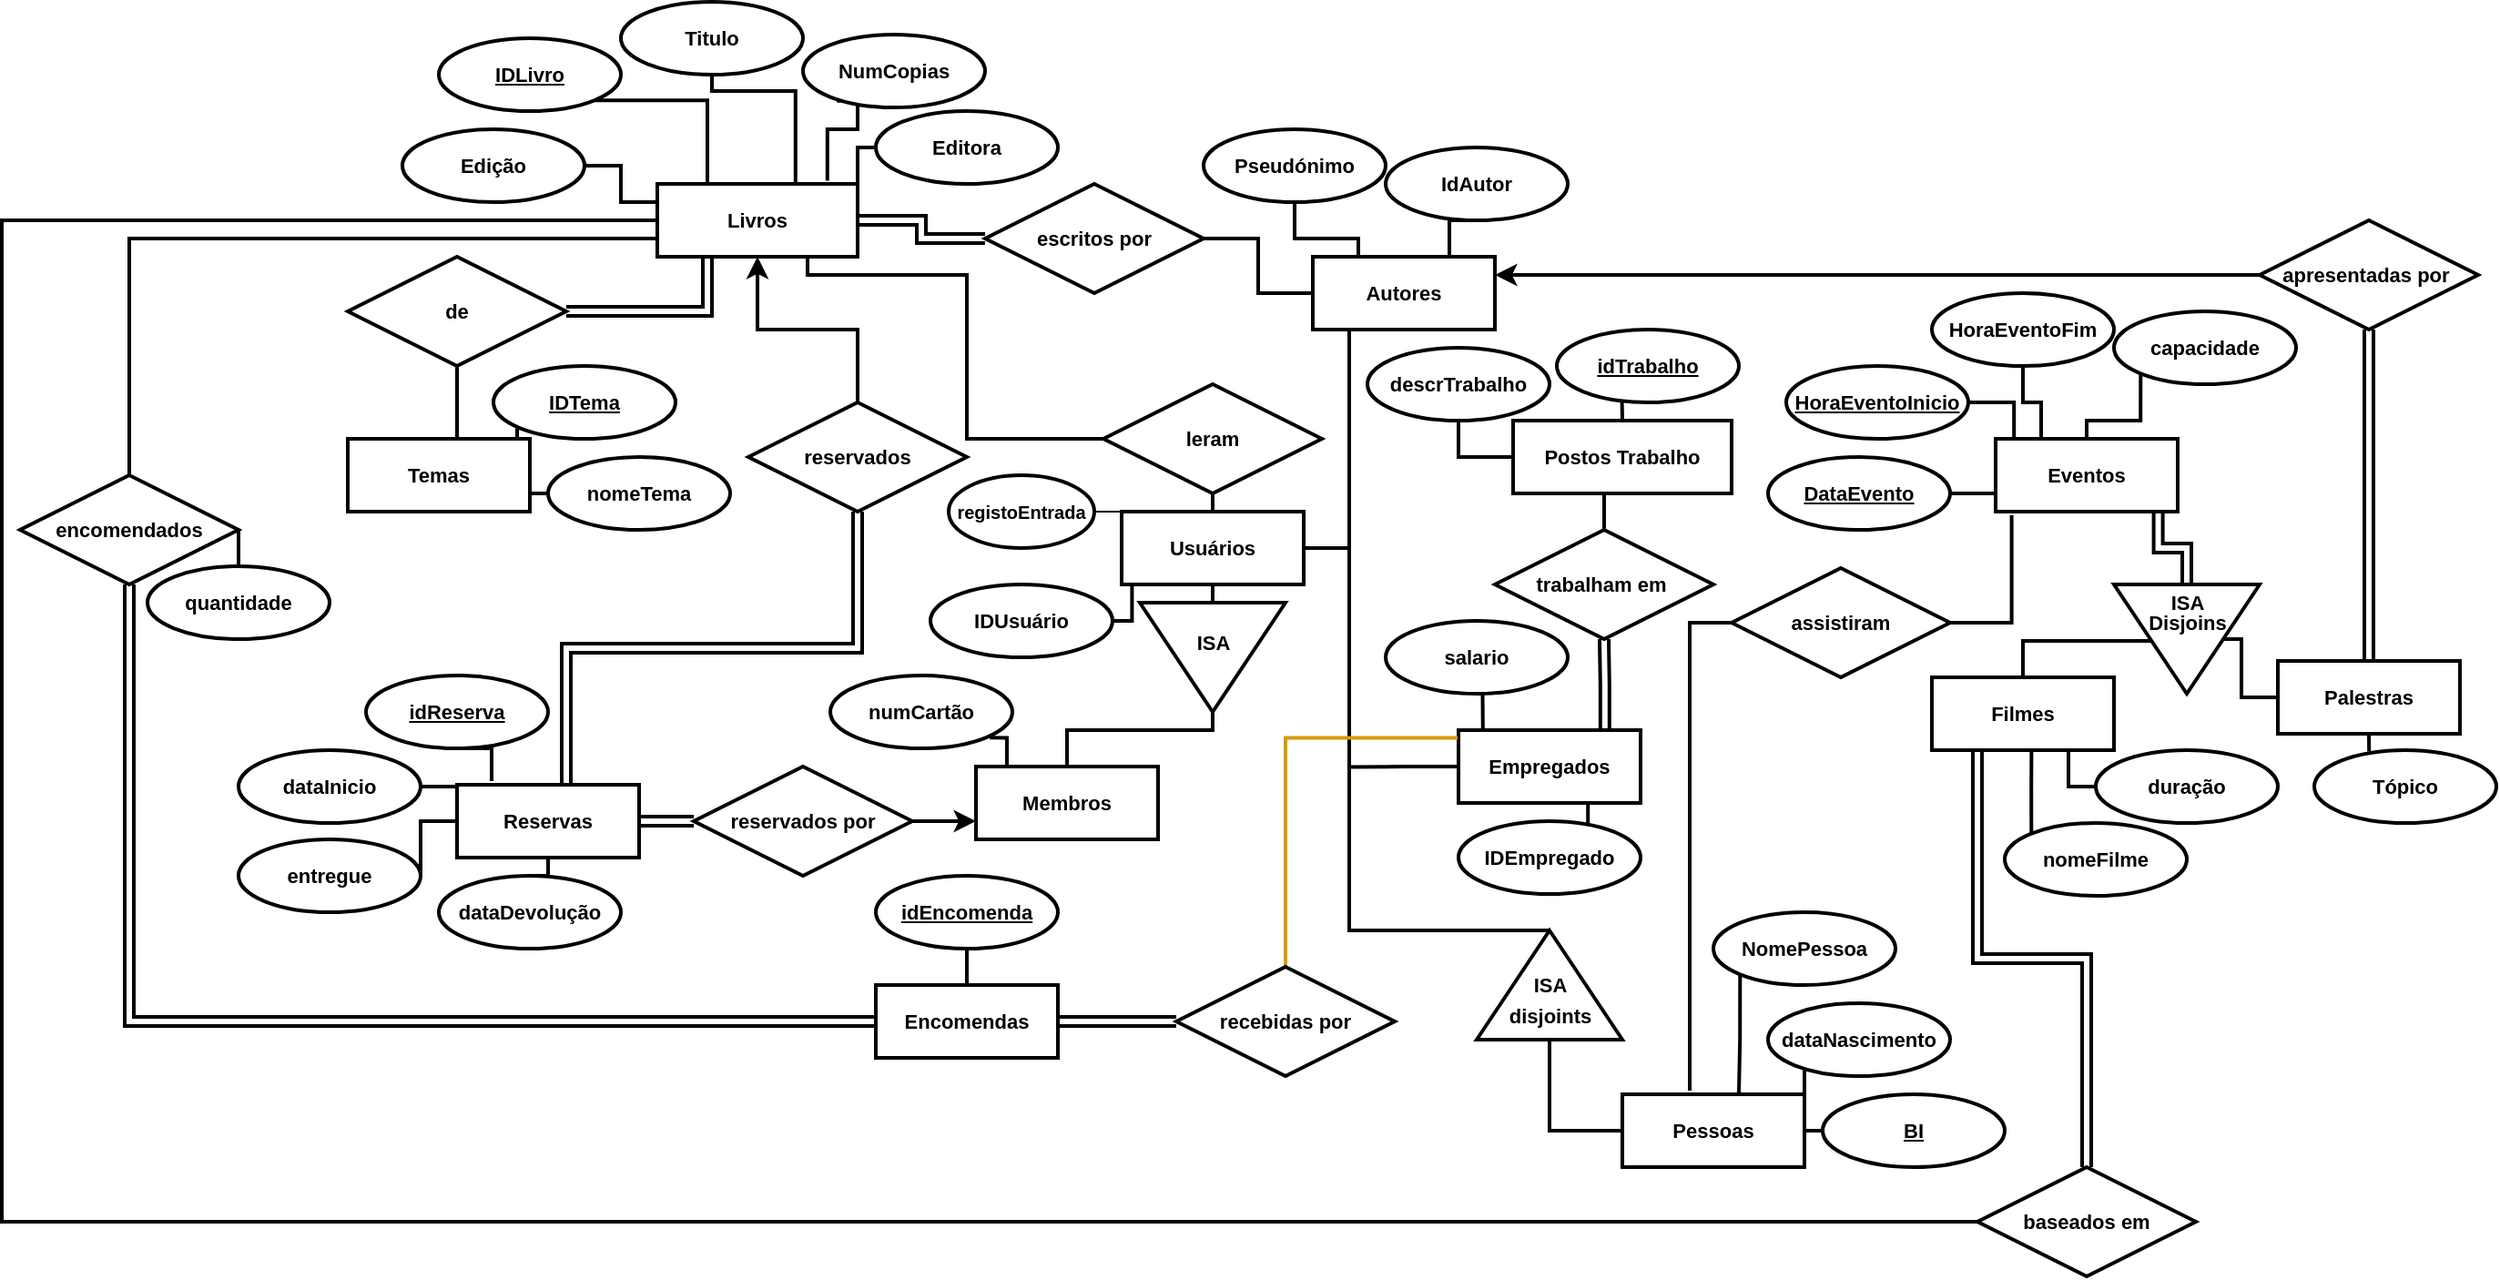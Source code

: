 <mxfile version="14.7.6" type="github">
  <diagram id="iNNtK2Z3TGCCOaJEVWlS" name="Page-1">
    <mxGraphModel dx="659" dy="827" grid="1" gridSize="10" guides="1" tooltips="1" connect="1" arrows="1" fold="1" page="1" pageScale="1" pageWidth="827" pageHeight="1169" math="0" shadow="0">
      <root>
        <mxCell id="0" />
        <mxCell id="1" parent="0" />
        <mxCell id="UFfIpobfscu9w0N3v_Js-2" style="edgeStyle=orthogonalEdgeStyle;rounded=0;orthogonalLoop=1;jettySize=auto;html=1;exitX=0.25;exitY=1;exitDx=0;exitDy=0;endArrow=none;endFill=0;strokeWidth=2;fontStyle=1;fontSize=11;shape=link;" parent="1" source="UFfIpobfscu9w0N3v_Js-7" target="UFfIpobfscu9w0N3v_Js-26" edge="1">
          <mxGeometry relative="1" as="geometry">
            <Array as="points">
              <mxPoint x="478" y="400" />
            </Array>
          </mxGeometry>
        </mxCell>
        <mxCell id="UFfIpobfscu9w0N3v_Js-3" style="edgeStyle=orthogonalEdgeStyle;rounded=0;orthogonalLoop=1;jettySize=auto;html=1;exitX=0;exitY=0.75;exitDx=0;exitDy=0;endArrow=none;endFill=0;strokeWidth=2;fontStyle=1;fontSize=11;entryX=0.5;entryY=0;entryDx=0;entryDy=0;" parent="1" source="UFfIpobfscu9w0N3v_Js-7" target="UFfIpobfscu9w0N3v_Js-86" edge="1">
          <mxGeometry relative="1" as="geometry">
            <mxPoint x="130" y="360" as="targetPoint" />
          </mxGeometry>
        </mxCell>
        <mxCell id="UFfIpobfscu9w0N3v_Js-4" style="edgeStyle=orthogonalEdgeStyle;rounded=0;orthogonalLoop=1;jettySize=auto;html=1;exitX=0;exitY=0.5;exitDx=0;exitDy=0;startArrow=none;startFill=0;endArrow=none;endFill=0;strokeWidth=2;fontStyle=1;fontSize=11;entryX=0;entryY=0.5;entryDx=0;entryDy=0;" parent="1" source="UFfIpobfscu9w0N3v_Js-7" target="UFfIpobfscu9w0N3v_Js-114" edge="1">
          <mxGeometry relative="1" as="geometry">
            <mxPoint x="720" y="920" as="targetPoint" />
            <Array as="points">
              <mxPoint x="90" y="350" />
              <mxPoint x="90" y="900" />
            </Array>
          </mxGeometry>
        </mxCell>
        <mxCell id="UFfIpobfscu9w0N3v_Js-5" style="edgeStyle=orthogonalEdgeStyle;rounded=0;orthogonalLoop=1;jettySize=auto;html=1;exitX=1;exitY=0.5;exitDx=0;exitDy=0;endArrow=none;endFill=0;entryX=0;entryY=0.5;entryDx=0;entryDy=0;strokeWidth=2;fontStyle=1;fontSize=11;shape=link;" parent="1" source="UFfIpobfscu9w0N3v_Js-7" target="UFfIpobfscu9w0N3v_Js-17" edge="1">
          <mxGeometry relative="1" as="geometry">
            <mxPoint x="590" y="380" as="targetPoint" />
          </mxGeometry>
        </mxCell>
        <mxCell id="UFfIpobfscu9w0N3v_Js-7" value="Livros" style="whiteSpace=wrap;html=1;align=center;strokeWidth=2;fontStyle=1;fontSize=11;" parent="1" vertex="1">
          <mxGeometry x="450" y="330" width="110" height="40" as="geometry" />
        </mxCell>
        <mxCell id="UFfIpobfscu9w0N3v_Js-8" style="edgeStyle=orthogonalEdgeStyle;rounded=0;orthogonalLoop=1;jettySize=auto;html=1;exitX=1;exitY=1;exitDx=0;exitDy=0;entryX=0.25;entryY=0;entryDx=0;entryDy=0;endArrow=none;endFill=0;strokeWidth=2;fontStyle=1;fontSize=11;" parent="1" source="UFfIpobfscu9w0N3v_Js-9" target="UFfIpobfscu9w0N3v_Js-7" edge="1">
          <mxGeometry relative="1" as="geometry" />
        </mxCell>
        <mxCell id="UFfIpobfscu9w0N3v_Js-9" value="IDLivro" style="ellipse;whiteSpace=wrap;html=1;align=center;fontStyle=5;strokeWidth=2;fontSize=11;" parent="1" vertex="1">
          <mxGeometry x="330" y="250" width="100" height="40" as="geometry" />
        </mxCell>
        <mxCell id="UFfIpobfscu9w0N3v_Js-10" style="edgeStyle=orthogonalEdgeStyle;rounded=0;orthogonalLoop=1;jettySize=auto;html=1;exitX=0.5;exitY=1;exitDx=0;exitDy=0;entryX=0.69;entryY=0.006;entryDx=0;entryDy=0;entryPerimeter=0;endArrow=none;endFill=0;strokeWidth=2;fontStyle=1;fontSize=11;" parent="1" source="UFfIpobfscu9w0N3v_Js-11" target="UFfIpobfscu9w0N3v_Js-7" edge="1">
          <mxGeometry relative="1" as="geometry">
            <Array as="points">
              <mxPoint x="526" y="279" />
            </Array>
          </mxGeometry>
        </mxCell>
        <mxCell id="UFfIpobfscu9w0N3v_Js-11" value="Titulo" style="ellipse;whiteSpace=wrap;html=1;align=center;strokeWidth=2;fontStyle=1;fontSize=11;" parent="1" vertex="1">
          <mxGeometry x="430" y="230" width="100" height="40" as="geometry" />
        </mxCell>
        <mxCell id="UFfIpobfscu9w0N3v_Js-12" style="edgeStyle=orthogonalEdgeStyle;rounded=0;orthogonalLoop=1;jettySize=auto;html=1;exitX=0;exitY=0.5;exitDx=0;exitDy=0;entryX=1;entryY=0;entryDx=0;entryDy=0;endArrow=none;endFill=0;strokeWidth=2;fontStyle=1;fontSize=11;" parent="1" source="UFfIpobfscu9w0N3v_Js-13" target="UFfIpobfscu9w0N3v_Js-7" edge="1">
          <mxGeometry relative="1" as="geometry">
            <Array as="points">
              <mxPoint x="560" y="310" />
            </Array>
          </mxGeometry>
        </mxCell>
        <mxCell id="UFfIpobfscu9w0N3v_Js-13" value="Editora" style="ellipse;whiteSpace=wrap;html=1;align=center;strokeWidth=2;fontStyle=1;fontSize=11;" parent="1" vertex="1">
          <mxGeometry x="570" y="290" width="100" height="40" as="geometry" />
        </mxCell>
        <mxCell id="UFfIpobfscu9w0N3v_Js-14" style="edgeStyle=orthogonalEdgeStyle;rounded=0;orthogonalLoop=1;jettySize=auto;html=1;exitX=1;exitY=0.5;exitDx=0;exitDy=0;entryX=0;entryY=0.25;entryDx=0;entryDy=0;endArrow=none;endFill=0;strokeWidth=2;fontStyle=1;fontSize=11;" parent="1" source="UFfIpobfscu9w0N3v_Js-15" target="UFfIpobfscu9w0N3v_Js-7" edge="1">
          <mxGeometry relative="1" as="geometry" />
        </mxCell>
        <mxCell id="UFfIpobfscu9w0N3v_Js-15" value="Edição" style="ellipse;whiteSpace=wrap;html=1;align=center;strokeWidth=2;fontStyle=1;fontSize=11;" parent="1" vertex="1">
          <mxGeometry x="310" y="300" width="100" height="40" as="geometry" />
        </mxCell>
        <mxCell id="UFfIpobfscu9w0N3v_Js-16" style="rounded=0;orthogonalLoop=1;jettySize=auto;html=1;exitX=1;exitY=0.5;exitDx=0;exitDy=0;entryX=0;entryY=0.5;entryDx=0;entryDy=0;endArrow=none;endFill=0;strokeWidth=2;fontStyle=1;fontSize=11;edgeStyle=orthogonalEdgeStyle;" parent="1" source="UFfIpobfscu9w0N3v_Js-17" target="UFfIpobfscu9w0N3v_Js-20" edge="1">
          <mxGeometry relative="1" as="geometry" />
        </mxCell>
        <mxCell id="UFfIpobfscu9w0N3v_Js-17" value="escritos por" style="shape=rhombus;perimeter=rhombusPerimeter;whiteSpace=wrap;html=1;align=center;strokeWidth=2;fontStyle=1;fontSize=11;" parent="1" vertex="1">
          <mxGeometry x="630" y="330" width="120" height="60" as="geometry" />
        </mxCell>
        <mxCell id="UFfIpobfscu9w0N3v_Js-18" style="edgeStyle=orthogonalEdgeStyle;rounded=0;orthogonalLoop=1;jettySize=auto;html=1;exitX=0;exitY=1;exitDx=0;exitDy=0;endArrow=none;endFill=0;strokeWidth=2;fontStyle=1;fontSize=11;entryX=1;entryY=0.5;entryDx=0;entryDy=0;" parent="1" source="UFfIpobfscu9w0N3v_Js-20" target="UFfIpobfscu9w0N3v_Js-38" edge="1">
          <mxGeometry relative="1" as="geometry">
            <mxPoint x="770" y="450" as="targetPoint" />
            <Array as="points">
              <mxPoint x="830" y="410" />
              <mxPoint x="830" y="740" />
            </Array>
          </mxGeometry>
        </mxCell>
        <mxCell id="UFfIpobfscu9w0N3v_Js-19" style="edgeStyle=orthogonalEdgeStyle;rounded=0;orthogonalLoop=1;jettySize=auto;html=1;exitX=1;exitY=0.25;exitDx=0;exitDy=0;endArrow=none;endFill=0;startArrow=classic;startFill=1;strokeWidth=2;fontStyle=1;fontSize=11;" parent="1" source="UFfIpobfscu9w0N3v_Js-20" edge="1">
          <mxGeometry relative="1" as="geometry">
            <mxPoint x="1000" y="380" as="targetPoint" />
          </mxGeometry>
        </mxCell>
        <mxCell id="UFfIpobfscu9w0N3v_Js-20" value="Autores" style="whiteSpace=wrap;html=1;align=center;strokeWidth=2;fontStyle=1;fontSize=11;" parent="1" vertex="1">
          <mxGeometry x="810" y="370" width="100" height="40" as="geometry" />
        </mxCell>
        <mxCell id="UFfIpobfscu9w0N3v_Js-150" style="edgeStyle=orthogonalEdgeStyle;rounded=0;orthogonalLoop=1;jettySize=auto;html=1;exitX=0.5;exitY=1;exitDx=0;exitDy=0;entryX=0.25;entryY=0;entryDx=0;entryDy=0;startArrow=none;startFill=0;endArrow=none;endFill=0;strokeColor=#000000;strokeWidth=2;" parent="1" source="UFfIpobfscu9w0N3v_Js-22" target="UFfIpobfscu9w0N3v_Js-20" edge="1">
          <mxGeometry relative="1" as="geometry" />
        </mxCell>
        <mxCell id="UFfIpobfscu9w0N3v_Js-22" value="Pseudónimo" style="ellipse;whiteSpace=wrap;html=1;align=center;strokeWidth=2;fontStyle=1;fontSize=11;" parent="1" vertex="1">
          <mxGeometry x="750" y="300" width="100" height="40" as="geometry" />
        </mxCell>
        <mxCell id="UFfIpobfscu9w0N3v_Js-151" style="edgeStyle=orthogonalEdgeStyle;rounded=0;orthogonalLoop=1;jettySize=auto;html=1;exitX=0.5;exitY=1;exitDx=0;exitDy=0;entryX=0.75;entryY=0;entryDx=0;entryDy=0;startArrow=none;startFill=0;endArrow=none;endFill=0;strokeColor=#000000;strokeWidth=2;" parent="1" source="UFfIpobfscu9w0N3v_Js-24" target="UFfIpobfscu9w0N3v_Js-20" edge="1">
          <mxGeometry relative="1" as="geometry" />
        </mxCell>
        <mxCell id="UFfIpobfscu9w0N3v_Js-24" value="&lt;span style=&quot;font-size: 11px&quot;&gt;IdAutor&lt;/span&gt;" style="ellipse;whiteSpace=wrap;html=1;align=center;strokeWidth=2;fontStyle=1;fontSize=11;" parent="1" vertex="1">
          <mxGeometry x="850" y="310" width="100" height="40" as="geometry" />
        </mxCell>
        <mxCell id="UFfIpobfscu9w0N3v_Js-25" style="edgeStyle=orthogonalEdgeStyle;rounded=0;orthogonalLoop=1;jettySize=auto;html=1;exitX=0.5;exitY=1;exitDx=0;exitDy=0;endArrow=none;endFill=0;strokeWidth=2;fontStyle=1;fontSize=11;" parent="1" source="UFfIpobfscu9w0N3v_Js-26" edge="1">
          <mxGeometry relative="1" as="geometry">
            <mxPoint x="340" y="500" as="targetPoint" />
            <Array as="points">
              <mxPoint x="340" y="490" />
              <mxPoint x="340" y="490" />
            </Array>
          </mxGeometry>
        </mxCell>
        <mxCell id="UFfIpobfscu9w0N3v_Js-26" value="de" style="shape=rhombus;perimeter=rhombusPerimeter;whiteSpace=wrap;html=1;align=center;strokeWidth=2;fontStyle=1;fontSize=11;" parent="1" vertex="1">
          <mxGeometry x="280" y="370" width="120" height="60" as="geometry" />
        </mxCell>
        <mxCell id="UFfIpobfscu9w0N3v_Js-27" value="Temas" style="whiteSpace=wrap;html=1;align=center;strokeWidth=2;fontStyle=1;fontSize=11;" parent="1" vertex="1">
          <mxGeometry x="280" y="470" width="100" height="40" as="geometry" />
        </mxCell>
        <mxCell id="UFfIpobfscu9w0N3v_Js-28" style="edgeStyle=orthogonalEdgeStyle;rounded=0;orthogonalLoop=1;jettySize=auto;html=1;exitX=0;exitY=0.5;exitDx=0;exitDy=0;entryX=1;entryY=0.5;entryDx=0;entryDy=0;endArrow=none;endFill=0;strokeWidth=2;fontStyle=1;fontSize=11;" parent="1" source="UFfIpobfscu9w0N3v_Js-29" target="UFfIpobfscu9w0N3v_Js-27" edge="1">
          <mxGeometry relative="1" as="geometry" />
        </mxCell>
        <mxCell id="UFfIpobfscu9w0N3v_Js-29" value="nomeTema" style="ellipse;whiteSpace=wrap;html=1;align=center;strokeWidth=2;fontStyle=1;fontSize=11;" parent="1" vertex="1">
          <mxGeometry x="390" y="480" width="100" height="40" as="geometry" />
        </mxCell>
        <mxCell id="UFfIpobfscu9w0N3v_Js-30" style="edgeStyle=orthogonalEdgeStyle;rounded=0;orthogonalLoop=1;jettySize=auto;html=1;exitX=0;exitY=0.5;exitDx=0;exitDy=0;entryX=0;entryY=0.5;entryDx=0;entryDy=0;endArrow=none;endFill=0;strokeWidth=2;fontStyle=1;fontSize=11;" parent="1" source="UFfIpobfscu9w0N3v_Js-31" target="UFfIpobfscu9w0N3v_Js-38" edge="1">
          <mxGeometry relative="1" as="geometry" />
        </mxCell>
        <mxCell id="UFfIpobfscu9w0N3v_Js-31" value="Pessoas" style="whiteSpace=wrap;html=1;align=center;strokeWidth=2;fontStyle=1;fontSize=11;" parent="1" vertex="1">
          <mxGeometry x="980" y="830" width="100" height="40" as="geometry" />
        </mxCell>
        <mxCell id="UFfIpobfscu9w0N3v_Js-32" style="edgeStyle=orthogonalEdgeStyle;rounded=0;orthogonalLoop=1;jettySize=auto;html=1;exitX=0;exitY=1;exitDx=0;exitDy=0;entryX=0.64;entryY=-0.025;entryDx=0;entryDy=0;entryPerimeter=0;endArrow=none;endFill=0;strokeWidth=2;fontStyle=1;fontSize=11;" parent="1" source="UFfIpobfscu9w0N3v_Js-33" target="UFfIpobfscu9w0N3v_Js-31" edge="1">
          <mxGeometry relative="1" as="geometry" />
        </mxCell>
        <mxCell id="UFfIpobfscu9w0N3v_Js-33" value="NomePessoa" style="ellipse;whiteSpace=wrap;html=1;align=center;strokeWidth=2;fontStyle=1;fontSize=11;" parent="1" vertex="1">
          <mxGeometry x="1030" y="730" width="100" height="40" as="geometry" />
        </mxCell>
        <mxCell id="UFfIpobfscu9w0N3v_Js-34" style="edgeStyle=orthogonalEdgeStyle;rounded=0;orthogonalLoop=1;jettySize=auto;html=1;exitX=0;exitY=1;exitDx=0;exitDy=0;entryX=1;entryY=0;entryDx=0;entryDy=0;endArrow=none;endFill=0;strokeWidth=2;fontStyle=1;fontSize=11;" parent="1" source="UFfIpobfscu9w0N3v_Js-35" target="UFfIpobfscu9w0N3v_Js-31" edge="1">
          <mxGeometry relative="1" as="geometry" />
        </mxCell>
        <mxCell id="UFfIpobfscu9w0N3v_Js-35" value="dataNascimento" style="ellipse;whiteSpace=wrap;html=1;align=center;strokeWidth=2;fontStyle=1;fontSize=11;" parent="1" vertex="1">
          <mxGeometry x="1060" y="780" width="100" height="40" as="geometry" />
        </mxCell>
        <mxCell id="UFfIpobfscu9w0N3v_Js-36" style="edgeStyle=orthogonalEdgeStyle;rounded=0;orthogonalLoop=1;jettySize=auto;html=1;exitX=0;exitY=0.5;exitDx=0;exitDy=0;entryX=1;entryY=0.5;entryDx=0;entryDy=0;endArrow=none;endFill=0;strokeWidth=2;fontStyle=1;fontSize=11;" parent="1" source="UFfIpobfscu9w0N3v_Js-37" target="UFfIpobfscu9w0N3v_Js-31" edge="1">
          <mxGeometry relative="1" as="geometry" />
        </mxCell>
        <mxCell id="UFfIpobfscu9w0N3v_Js-37" value="BI" style="ellipse;whiteSpace=wrap;html=1;align=center;fontStyle=5;strokeWidth=2;fontSize=11;" parent="1" vertex="1">
          <mxGeometry x="1090" y="830" width="100" height="40" as="geometry" />
        </mxCell>
        <mxCell id="UFfIpobfscu9w0N3v_Js-38" value="" style="triangle;whiteSpace=wrap;html=1;rotation=-90;strokeWidth=2;fontStyle=1;fontSize=11;" parent="1" vertex="1">
          <mxGeometry x="910" y="730" width="60" height="80" as="geometry" />
        </mxCell>
        <mxCell id="UFfIpobfscu9w0N3v_Js-39" value="ISA" style="text;html=1;align=center;verticalAlign=middle;resizable=0;points=[];autosize=1;strokeColor=none;strokeWidth=2;fontStyle=1;fontSize=11;" parent="1" vertex="1">
          <mxGeometry x="925" y="760" width="30" height="20" as="geometry" />
        </mxCell>
        <mxCell id="UFfIpobfscu9w0N3v_Js-40" value="" style="endArrow=none;html=1;strokeWidth=2;fontStyle=1;fontSize=11;" parent="1" edge="1">
          <mxGeometry width="50" height="50" relative="1" as="geometry">
            <mxPoint x="770" y="530" as="sourcePoint" />
            <mxPoint x="830" y="530" as="targetPoint" />
            <Array as="points" />
          </mxGeometry>
        </mxCell>
        <mxCell id="UFfIpobfscu9w0N3v_Js-41" style="edgeStyle=orthogonalEdgeStyle;rounded=0;orthogonalLoop=1;jettySize=auto;html=1;exitX=0.804;exitY=0.008;exitDx=0;exitDy=0;entryX=0.5;entryY=1;entryDx=0;entryDy=0;endArrow=none;endFill=0;strokeWidth=2;fontStyle=1;fontSize=11;shape=link;exitPerimeter=0;" parent="1" source="UFfIpobfscu9w0N3v_Js-44" target="UFfIpobfscu9w0N3v_Js-73" edge="1">
          <mxGeometry relative="1" as="geometry" />
        </mxCell>
        <mxCell id="nAspcygqVeWQ-AZVjqhS-2" style="edgeStyle=orthogonalEdgeStyle;rounded=0;orthogonalLoop=1;jettySize=auto;html=1;exitX=0;exitY=0.5;exitDx=0;exitDy=0;strokeWidth=2;endArrow=none;endFill=0;" parent="1" source="UFfIpobfscu9w0N3v_Js-44" edge="1">
          <mxGeometry relative="1" as="geometry">
            <mxPoint x="830" y="650.286" as="targetPoint" />
          </mxGeometry>
        </mxCell>
        <mxCell id="UFfIpobfscu9w0N3v_Js-44" value="Empregados" style="whiteSpace=wrap;html=1;align=center;strokeWidth=2;fontStyle=1;fontSize=11;" parent="1" vertex="1">
          <mxGeometry x="890" y="630" width="100" height="40" as="geometry" />
        </mxCell>
        <mxCell id="UFfIpobfscu9w0N3v_Js-45" style="edgeStyle=orthogonalEdgeStyle;rounded=0;orthogonalLoop=1;jettySize=auto;html=1;exitX=0.711;exitY=0.935;exitDx=0;exitDy=0;entryX=0.5;entryY=1;entryDx=0;entryDy=0;endArrow=none;endFill=0;strokeWidth=2;fontStyle=1;fontSize=11;exitPerimeter=0;" parent="1" source="UFfIpobfscu9w0N3v_Js-129" target="UFfIpobfscu9w0N3v_Js-44" edge="1">
          <mxGeometry relative="1" as="geometry">
            <mxPoint x="880" y="480" as="sourcePoint" />
            <Array as="points">
              <mxPoint x="961" y="670" />
            </Array>
          </mxGeometry>
        </mxCell>
        <mxCell id="UFfIpobfscu9w0N3v_Js-46" style="edgeStyle=orthogonalEdgeStyle;rounded=0;orthogonalLoop=1;jettySize=auto;html=1;exitX=0.5;exitY=1;exitDx=0;exitDy=0;entryX=0.134;entryY=-0.004;entryDx=0;entryDy=0;endArrow=none;endFill=0;strokeWidth=2;fontStyle=1;fontSize=11;entryPerimeter=0;" parent="1" source="UFfIpobfscu9w0N3v_Js-47" target="UFfIpobfscu9w0N3v_Js-44" edge="1">
          <mxGeometry relative="1" as="geometry">
            <Array as="points">
              <mxPoint x="903" y="580" />
              <mxPoint x="903" y="605" />
            </Array>
          </mxGeometry>
        </mxCell>
        <mxCell id="UFfIpobfscu9w0N3v_Js-47" value="salario" style="ellipse;whiteSpace=wrap;html=1;align=center;strokeWidth=2;fontStyle=1;fontSize=11;" parent="1" vertex="1">
          <mxGeometry x="850" y="570" width="100" height="40" as="geometry" />
        </mxCell>
        <mxCell id="UFfIpobfscu9w0N3v_Js-48" style="edgeStyle=orthogonalEdgeStyle;rounded=0;orthogonalLoop=1;jettySize=auto;html=1;exitX=1;exitY=0.5;exitDx=0;exitDy=0;endArrow=none;endFill=0;strokeWidth=2;fontStyle=1;fontSize=11;" parent="1" source="UFfIpobfscu9w0N3v_Js-50" edge="1">
          <mxGeometry relative="1" as="geometry">
            <mxPoint x="770" y="530" as="targetPoint" />
          </mxGeometry>
        </mxCell>
        <mxCell id="UFfIpobfscu9w0N3v_Js-49" style="edgeStyle=orthogonalEdgeStyle;rounded=0;orthogonalLoop=1;jettySize=auto;html=1;exitX=0.5;exitY=1;exitDx=0;exitDy=0;entryX=0;entryY=0.5;entryDx=0;entryDy=0;endArrow=none;endFill=0;strokeWidth=2;fontStyle=1;fontSize=11;" parent="1" source="UFfIpobfscu9w0N3v_Js-50" target="UFfIpobfscu9w0N3v_Js-53" edge="1">
          <mxGeometry relative="1" as="geometry" />
        </mxCell>
        <mxCell id="UFfIpobfscu9w0N3v_Js-50" value="Usuários" style="whiteSpace=wrap;html=1;align=center;strokeWidth=2;fontStyle=1;fontSize=11;" parent="1" vertex="1">
          <mxGeometry x="705" y="510" width="100" height="40" as="geometry" />
        </mxCell>
        <mxCell id="UFfIpobfscu9w0N3v_Js-51" style="edgeStyle=orthogonalEdgeStyle;rounded=0;orthogonalLoop=1;jettySize=auto;html=1;exitX=1;exitY=0.5;exitDx=0;exitDy=0;entryX=0.057;entryY=1.024;entryDx=0;entryDy=0;endArrow=none;endFill=0;strokeWidth=2;fontStyle=1;fontSize=11;entryPerimeter=0;" parent="1" source="UFfIpobfscu9w0N3v_Js-128" target="UFfIpobfscu9w0N3v_Js-50" edge="1">
          <mxGeometry relative="1" as="geometry">
            <mxPoint x="695" y="480" as="sourcePoint" />
          </mxGeometry>
        </mxCell>
        <mxCell id="UFfIpobfscu9w0N3v_Js-52" style="edgeStyle=orthogonalEdgeStyle;rounded=0;orthogonalLoop=1;jettySize=auto;html=1;exitX=1;exitY=0.5;exitDx=0;exitDy=0;entryX=0.5;entryY=0;entryDx=0;entryDy=0;endArrow=none;endFill=0;strokeWidth=2;fontStyle=1;fontSize=11;" parent="1" source="UFfIpobfscu9w0N3v_Js-53" target="UFfIpobfscu9w0N3v_Js-55" edge="1">
          <mxGeometry relative="1" as="geometry">
            <Array as="points">
              <mxPoint x="755" y="630" />
              <mxPoint x="675" y="630" />
            </Array>
          </mxGeometry>
        </mxCell>
        <mxCell id="UFfIpobfscu9w0N3v_Js-53" value="" style="triangle;whiteSpace=wrap;html=1;rotation=90;strokeWidth=2;fontStyle=1;fontSize=11;" parent="1" vertex="1">
          <mxGeometry x="725" y="550" width="60" height="80" as="geometry" />
        </mxCell>
        <mxCell id="UFfIpobfscu9w0N3v_Js-54" value="ISA" style="text;html=1;align=center;verticalAlign=middle;resizable=0;points=[];autosize=1;strokeColor=none;strokeWidth=2;fontStyle=1;fontSize=11;" parent="1" vertex="1">
          <mxGeometry x="740" y="572" width="30" height="20" as="geometry" />
        </mxCell>
        <mxCell id="UFfIpobfscu9w0N3v_Js-55" value="Membros" style="whiteSpace=wrap;html=1;align=center;strokeWidth=2;fontStyle=1;fontSize=11;" parent="1" vertex="1">
          <mxGeometry x="625" y="650" width="100" height="40" as="geometry" />
        </mxCell>
        <mxCell id="UFfIpobfscu9w0N3v_Js-56" style="edgeStyle=orthogonalEdgeStyle;rounded=0;orthogonalLoop=1;jettySize=auto;html=1;exitX=1;exitY=1;exitDx=0;exitDy=0;entryX=0.17;entryY=-0.025;entryDx=0;entryDy=0;entryPerimeter=0;endArrow=none;endFill=0;strokeWidth=2;fontStyle=1;fontSize=11;" parent="1" target="UFfIpobfscu9w0N3v_Js-55" edge="1">
          <mxGeometry relative="1" as="geometry">
            <mxPoint x="632.5" y="634.167" as="sourcePoint" />
          </mxGeometry>
        </mxCell>
        <mxCell id="UFfIpobfscu9w0N3v_Js-59" value="Reservas" style="whiteSpace=wrap;html=1;align=center;strokeWidth=2;fontStyle=1;fontSize=11;" parent="1" vertex="1">
          <mxGeometry x="340" y="660" width="100" height="40" as="geometry" />
        </mxCell>
        <mxCell id="UFfIpobfscu9w0N3v_Js-60" style="edgeStyle=orthogonalEdgeStyle;rounded=0;orthogonalLoop=1;jettySize=auto;html=1;exitX=0.5;exitY=1;exitDx=0;exitDy=0;entryX=0.19;entryY=-0.05;entryDx=0;entryDy=0;entryPerimeter=0;endArrow=none;endFill=0;strokeWidth=2;fontStyle=1;fontSize=11;" parent="1" source="UFfIpobfscu9w0N3v_Js-61" target="UFfIpobfscu9w0N3v_Js-59" edge="1">
          <mxGeometry relative="1" as="geometry" />
        </mxCell>
        <mxCell id="UFfIpobfscu9w0N3v_Js-61" value="idReserva" style="ellipse;whiteSpace=wrap;html=1;align=center;fontStyle=5;strokeWidth=2;fontSize=11;" parent="1" vertex="1">
          <mxGeometry x="290" y="600" width="100" height="40" as="geometry" />
        </mxCell>
        <mxCell id="UFfIpobfscu9w0N3v_Js-62" style="edgeStyle=orthogonalEdgeStyle;rounded=0;orthogonalLoop=1;jettySize=auto;html=1;exitX=1;exitY=0.5;exitDx=0;exitDy=0;endArrow=none;endFill=0;strokeWidth=2;fontStyle=1;fontSize=11;" parent="1" source="UFfIpobfscu9w0N3v_Js-63" edge="1">
          <mxGeometry relative="1" as="geometry">
            <mxPoint x="340" y="661" as="targetPoint" />
          </mxGeometry>
        </mxCell>
        <mxCell id="UFfIpobfscu9w0N3v_Js-63" value="dataInicio" style="ellipse;whiteSpace=wrap;html=1;align=center;strokeWidth=2;fontStyle=1;fontSize=11;" parent="1" vertex="1">
          <mxGeometry x="220" y="641" width="100" height="40" as="geometry" />
        </mxCell>
        <mxCell id="UFfIpobfscu9w0N3v_Js-64" style="edgeStyle=orthogonalEdgeStyle;rounded=0;orthogonalLoop=1;jettySize=auto;html=1;exitX=0.5;exitY=0;exitDx=0;exitDy=0;entryX=0.5;entryY=1;entryDx=0;entryDy=0;endArrow=none;endFill=0;strokeWidth=2;fontStyle=1;fontSize=11;" parent="1" source="UFfIpobfscu9w0N3v_Js-65" target="UFfIpobfscu9w0N3v_Js-59" edge="1">
          <mxGeometry relative="1" as="geometry" />
        </mxCell>
        <mxCell id="UFfIpobfscu9w0N3v_Js-65" value="dataDevolução" style="ellipse;whiteSpace=wrap;html=1;align=center;strokeWidth=2;fontStyle=1;fontSize=11;" parent="1" vertex="1">
          <mxGeometry x="330" y="710" width="100" height="40" as="geometry" />
        </mxCell>
        <mxCell id="UFfIpobfscu9w0N3v_Js-66" style="edgeStyle=orthogonalEdgeStyle;rounded=0;orthogonalLoop=1;jettySize=auto;html=1;exitX=0;exitY=0.5;exitDx=0;exitDy=0;entryX=1;entryY=0.5;entryDx=0;entryDy=0;endArrow=none;endFill=0;strokeWidth=2;fontStyle=1;fontSize=11;shape=link;" parent="1" source="UFfIpobfscu9w0N3v_Js-68" target="UFfIpobfscu9w0N3v_Js-59" edge="1">
          <mxGeometry relative="1" as="geometry" />
        </mxCell>
        <mxCell id="UFfIpobfscu9w0N3v_Js-67" style="edgeStyle=orthogonalEdgeStyle;rounded=0;orthogonalLoop=1;jettySize=auto;html=1;exitX=1;exitY=0.5;exitDx=0;exitDy=0;entryX=0;entryY=0.75;entryDx=0;entryDy=0;endArrow=classic;endFill=1;strokeWidth=2;fontStyle=1;fontSize=11;" parent="1" source="UFfIpobfscu9w0N3v_Js-68" target="UFfIpobfscu9w0N3v_Js-55" edge="1">
          <mxGeometry relative="1" as="geometry" />
        </mxCell>
        <mxCell id="UFfIpobfscu9w0N3v_Js-68" value="reservados por" style="shape=rhombus;perimeter=rhombusPerimeter;whiteSpace=wrap;html=1;align=center;strokeWidth=2;fontStyle=1;fontSize=11;" parent="1" vertex="1">
          <mxGeometry x="470" y="650" width="120" height="60" as="geometry" />
        </mxCell>
        <mxCell id="UFfIpobfscu9w0N3v_Js-69" style="edgeStyle=orthogonalEdgeStyle;rounded=0;orthogonalLoop=1;jettySize=auto;html=1;exitX=0.5;exitY=1;exitDx=0;exitDy=0;endArrow=none;endFill=0;strokeWidth=2;fontStyle=1;fontSize=11;shape=link;" parent="1" source="UFfIpobfscu9w0N3v_Js-71" edge="1">
          <mxGeometry relative="1" as="geometry">
            <mxPoint x="400" y="660" as="targetPoint" />
            <Array as="points">
              <mxPoint x="560" y="585" />
              <mxPoint x="400" y="585" />
              <mxPoint x="400" y="660" />
            </Array>
          </mxGeometry>
        </mxCell>
        <mxCell id="UFfIpobfscu9w0N3v_Js-70" style="edgeStyle=orthogonalEdgeStyle;rounded=0;orthogonalLoop=1;jettySize=auto;html=1;exitX=0.5;exitY=0;exitDx=0;exitDy=0;endArrow=classic;endFill=1;strokeWidth=2;fontStyle=1;fontSize=11;" parent="1" source="UFfIpobfscu9w0N3v_Js-71" edge="1">
          <mxGeometry relative="1" as="geometry">
            <mxPoint x="505" y="370" as="targetPoint" />
            <Array as="points">
              <mxPoint x="560" y="410" />
              <mxPoint x="505" y="410" />
            </Array>
          </mxGeometry>
        </mxCell>
        <mxCell id="UFfIpobfscu9w0N3v_Js-71" value="reservados" style="shape=rhombus;perimeter=rhombusPerimeter;whiteSpace=wrap;html=1;align=center;strokeWidth=2;fontStyle=1;fontSize=11;" parent="1" vertex="1">
          <mxGeometry x="500" y="450" width="120" height="60" as="geometry" />
        </mxCell>
        <mxCell id="UFfIpobfscu9w0N3v_Js-72" style="edgeStyle=orthogonalEdgeStyle;rounded=0;orthogonalLoop=1;jettySize=auto;html=1;exitX=0.5;exitY=0;exitDx=0;exitDy=0;endArrow=none;endFill=0;strokeWidth=2;fontStyle=1;fontSize=11;" parent="1" source="UFfIpobfscu9w0N3v_Js-73" edge="1">
          <mxGeometry relative="1" as="geometry">
            <mxPoint x="970" y="500" as="targetPoint" />
            <Array as="points" />
          </mxGeometry>
        </mxCell>
        <mxCell id="UFfIpobfscu9w0N3v_Js-73" value="trabalham em&amp;nbsp;" style="shape=rhombus;perimeter=rhombusPerimeter;whiteSpace=wrap;html=1;align=center;strokeWidth=2;fontStyle=1;fontSize=11;" parent="1" vertex="1">
          <mxGeometry x="910" y="520" width="120" height="60" as="geometry" />
        </mxCell>
        <mxCell id="UFfIpobfscu9w0N3v_Js-74" value="Postos Trabalho" style="whiteSpace=wrap;html=1;align=center;strokeWidth=2;fontStyle=1;fontSize=11;" parent="1" vertex="1">
          <mxGeometry x="920" y="460" width="120" height="40" as="geometry" />
        </mxCell>
        <mxCell id="UFfIpobfscu9w0N3v_Js-75" style="edgeStyle=orthogonalEdgeStyle;rounded=0;orthogonalLoop=1;jettySize=auto;html=1;exitX=0.5;exitY=1;exitDx=0;exitDy=0;entryX=0;entryY=0.5;entryDx=0;entryDy=0;endArrow=none;endFill=0;strokeWidth=2;fontStyle=1;fontSize=11;" parent="1" source="UFfIpobfscu9w0N3v_Js-76" target="UFfIpobfscu9w0N3v_Js-74" edge="1">
          <mxGeometry relative="1" as="geometry">
            <Array as="points">
              <mxPoint x="890" y="480" />
            </Array>
          </mxGeometry>
        </mxCell>
        <mxCell id="UFfIpobfscu9w0N3v_Js-76" value="descrTrabalho" style="ellipse;whiteSpace=wrap;html=1;align=center;strokeWidth=2;fontStyle=1;fontSize=11;" parent="1" vertex="1">
          <mxGeometry x="840" y="420" width="100" height="40" as="geometry" />
        </mxCell>
        <mxCell id="UFfIpobfscu9w0N3v_Js-77" style="edgeStyle=orthogonalEdgeStyle;rounded=0;orthogonalLoop=1;jettySize=auto;html=1;exitX=0.358;exitY=0.989;exitDx=0;exitDy=0;entryX=0.5;entryY=0;entryDx=0;entryDy=0;endArrow=none;endFill=0;strokeWidth=2;fontStyle=1;fontSize=11;exitPerimeter=0;" parent="1" source="UFfIpobfscu9w0N3v_Js-78" target="UFfIpobfscu9w0N3v_Js-74" edge="1">
          <mxGeometry relative="1" as="geometry">
            <Array as="points">
              <mxPoint x="980" y="450" />
            </Array>
          </mxGeometry>
        </mxCell>
        <mxCell id="UFfIpobfscu9w0N3v_Js-78" value="idTrabalho" style="ellipse;whiteSpace=wrap;html=1;align=center;fontStyle=5;strokeWidth=2;fontSize=11;" parent="1" vertex="1">
          <mxGeometry x="944" y="410" width="100" height="40" as="geometry" />
        </mxCell>
        <mxCell id="UFfIpobfscu9w0N3v_Js-81" value="" style="edgeStyle=orthogonalEdgeStyle;rounded=0;orthogonalLoop=1;jettySize=auto;html=1;endArrow=none;endFill=0;strokeWidth=2;fontStyle=1;fontSize=11;" parent="1" source="UFfIpobfscu9w0N3v_Js-84" target="UFfIpobfscu9w0N3v_Js-91" edge="1">
          <mxGeometry relative="1" as="geometry" />
        </mxCell>
        <mxCell id="UFfIpobfscu9w0N3v_Js-83" style="edgeStyle=orthogonalEdgeStyle;rounded=0;orthogonalLoop=1;jettySize=auto;html=1;exitX=1;exitY=0.5;exitDx=0;exitDy=0;endArrow=none;endFill=0;entryX=0;entryY=0.5;entryDx=0;entryDy=0;strokeWidth=2;fontStyle=1;fontSize=11;shape=link;" parent="1" source="UFfIpobfscu9w0N3v_Js-84" target="UFfIpobfscu9w0N3v_Js-88" edge="1">
          <mxGeometry relative="1" as="geometry">
            <mxPoint x="730.0" y="800.471" as="targetPoint" />
            <Array as="points" />
          </mxGeometry>
        </mxCell>
        <mxCell id="UFfIpobfscu9w0N3v_Js-84" value="Encomendas" style="whiteSpace=wrap;html=1;align=center;strokeWidth=2;fontStyle=1;fontSize=11;" parent="1" vertex="1">
          <mxGeometry x="570" y="770" width="100" height="40" as="geometry" />
        </mxCell>
        <mxCell id="UFfIpobfscu9w0N3v_Js-85" style="edgeStyle=orthogonalEdgeStyle;rounded=0;orthogonalLoop=1;jettySize=auto;html=1;exitX=0.5;exitY=1;exitDx=0;exitDy=0;endArrow=none;endFill=0;strokeWidth=2;fontStyle=1;fontSize=11;shape=link;entryX=0;entryY=0.5;entryDx=0;entryDy=0;" parent="1" source="UFfIpobfscu9w0N3v_Js-86" target="UFfIpobfscu9w0N3v_Js-84" edge="1">
          <mxGeometry relative="1" as="geometry">
            <mxPoint x="130" y="790" as="targetPoint" />
          </mxGeometry>
        </mxCell>
        <mxCell id="UFfIpobfscu9w0N3v_Js-86" value="encomendados" style="shape=rhombus;perimeter=rhombusPerimeter;whiteSpace=wrap;html=1;align=center;strokeWidth=2;fontStyle=1;fontSize=11;" parent="1" vertex="1">
          <mxGeometry x="100" y="490" width="120" height="60" as="geometry" />
        </mxCell>
        <mxCell id="UFfIpobfscu9w0N3v_Js-87" style="edgeStyle=orthogonalEdgeStyle;rounded=0;orthogonalLoop=1;jettySize=auto;html=1;exitX=0.5;exitY=0;exitDx=0;exitDy=0;endArrow=none;endFill=0;fillColor=#ffe6cc;strokeColor=#d79b00;strokeWidth=2;fontStyle=1;fontSize=11;jumpSize=1;entryX=-0.004;entryY=0.107;entryDx=0;entryDy=0;entryPerimeter=0;" parent="1" source="UFfIpobfscu9w0N3v_Js-88" target="UFfIpobfscu9w0N3v_Js-44" edge="1">
          <mxGeometry relative="1" as="geometry">
            <mxPoint x="800" y="690" as="targetPoint" />
            <Array as="points">
              <mxPoint x="795" y="634" />
            </Array>
          </mxGeometry>
        </mxCell>
        <mxCell id="UFfIpobfscu9w0N3v_Js-88" value="recebidas por" style="shape=rhombus;perimeter=rhombusPerimeter;whiteSpace=wrap;html=1;align=center;strokeWidth=2;fontStyle=1;fontSize=11;" parent="1" vertex="1">
          <mxGeometry x="735" y="760" width="120" height="60" as="geometry" />
        </mxCell>
        <mxCell id="UFfIpobfscu9w0N3v_Js-89" style="edgeStyle=orthogonalEdgeStyle;rounded=0;orthogonalLoop=1;jettySize=auto;html=1;entryX=1;entryY=0.5;entryDx=0;entryDy=0;endArrow=none;endFill=0;strokeWidth=2;fontStyle=1;fontSize=11;" parent="1" source="UFfIpobfscu9w0N3v_Js-90" target="UFfIpobfscu9w0N3v_Js-86" edge="1">
          <mxGeometry relative="1" as="geometry">
            <Array as="points">
              <mxPoint x="220" y="520" />
            </Array>
          </mxGeometry>
        </mxCell>
        <mxCell id="UFfIpobfscu9w0N3v_Js-90" value="quantidade" style="ellipse;whiteSpace=wrap;html=1;align=center;strokeWidth=2;fontStyle=1;fontSize=11;" parent="1" vertex="1">
          <mxGeometry x="170" y="540" width="100" height="40" as="geometry" />
        </mxCell>
        <mxCell id="UFfIpobfscu9w0N3v_Js-91" value="idEncomenda" style="ellipse;whiteSpace=wrap;html=1;align=center;fontStyle=5;strokeWidth=2;fontSize=11;" parent="1" vertex="1">
          <mxGeometry x="570" y="710" width="100" height="40" as="geometry" />
        </mxCell>
        <mxCell id="UFfIpobfscu9w0N3v_Js-92" style="edgeStyle=orthogonalEdgeStyle;rounded=0;orthogonalLoop=1;jettySize=auto;html=1;exitX=0;exitY=1;exitDx=0;exitDy=0;entryX=0.93;entryY=0.025;entryDx=0;entryDy=0;entryPerimeter=0;endArrow=none;endFill=0;strokeWidth=2;fontStyle=1;fontSize=11;" parent="1" source="UFfIpobfscu9w0N3v_Js-93" target="UFfIpobfscu9w0N3v_Js-27" edge="1">
          <mxGeometry relative="1" as="geometry" />
        </mxCell>
        <mxCell id="UFfIpobfscu9w0N3v_Js-93" value="IDTema" style="ellipse;whiteSpace=wrap;html=1;align=center;fontStyle=5;strokeWidth=2;fontSize=11;" parent="1" vertex="1">
          <mxGeometry x="360" y="430" width="100" height="40" as="geometry" />
        </mxCell>
        <mxCell id="UFfIpobfscu9w0N3v_Js-94" style="edgeStyle=orthogonalEdgeStyle;rounded=0;orthogonalLoop=1;jettySize=auto;html=1;exitX=0.893;exitY=1.025;exitDx=0;exitDy=0;entryX=0;entryY=0.5;entryDx=0;entryDy=0;endArrow=none;endFill=0;strokeWidth=2;fontStyle=1;fontSize=11;shape=link;exitPerimeter=0;" parent="1" source="UFfIpobfscu9w0N3v_Js-97" target="UFfIpobfscu9w0N3v_Js-103" edge="1">
          <mxGeometry relative="1" as="geometry" />
        </mxCell>
        <mxCell id="UFfIpobfscu9w0N3v_Js-97" value="Eventos" style="whiteSpace=wrap;html=1;align=center;strokeWidth=2;fontStyle=1;fontSize=11;" parent="1" vertex="1">
          <mxGeometry x="1185" y="470" width="100" height="40" as="geometry" />
        </mxCell>
        <mxCell id="UFfIpobfscu9w0N3v_Js-98" style="edgeStyle=orthogonalEdgeStyle;rounded=0;orthogonalLoop=1;jettySize=auto;html=1;exitX=0.5;exitY=0;exitDx=0;exitDy=0;endArrow=none;endFill=0;strokeWidth=2;fontStyle=1;fontSize=11;shape=link;" parent="1" source="UFfIpobfscu9w0N3v_Js-100" target="UFfIpobfscu9w0N3v_Js-109" edge="1">
          <mxGeometry relative="1" as="geometry">
            <mxPoint x="1535" y="310" as="targetPoint" />
          </mxGeometry>
        </mxCell>
        <mxCell id="2EIyda0t5m5wA7VZ1ddX-7" style="edgeStyle=orthogonalEdgeStyle;rounded=0;orthogonalLoop=1;jettySize=auto;html=1;exitX=0;exitY=0.5;exitDx=0;exitDy=0;entryX=0.5;entryY=0;entryDx=0;entryDy=0;endArrow=none;endFill=0;strokeWidth=2;" edge="1" parent="1" source="UFfIpobfscu9w0N3v_Js-100" target="UFfIpobfscu9w0N3v_Js-103">
          <mxGeometry relative="1" as="geometry" />
        </mxCell>
        <mxCell id="UFfIpobfscu9w0N3v_Js-100" value="Palestras" style="whiteSpace=wrap;html=1;align=center;strokeWidth=2;fontStyle=1;fontSize=11;" parent="1" vertex="1">
          <mxGeometry x="1340" y="592" width="100" height="40" as="geometry" />
        </mxCell>
        <mxCell id="UFfIpobfscu9w0N3v_Js-103" value="" style="triangle;whiteSpace=wrap;html=1;rotation=90;strokeWidth=2;fontStyle=1;fontSize=11;" parent="1" vertex="1">
          <mxGeometry x="1260" y="540" width="60" height="80" as="geometry" />
        </mxCell>
        <mxCell id="UFfIpobfscu9w0N3v_Js-104" value="ISA" style="text;html=1;align=center;verticalAlign=middle;resizable=0;points=[];autosize=1;strokeColor=none;strokeWidth=2;fontStyle=1;fontSize=11;" parent="1" vertex="1">
          <mxGeometry x="1275" y="549.5" width="30" height="20" as="geometry" />
        </mxCell>
        <mxCell id="UFfIpobfscu9w0N3v_Js-105" style="edgeStyle=orthogonalEdgeStyle;rounded=0;orthogonalLoop=1;jettySize=auto;html=1;exitX=0.25;exitY=1;exitDx=0;exitDy=0;startArrow=none;startFill=0;endArrow=none;endFill=0;strokeWidth=2;fontStyle=1;fontSize=11;shape=link;" parent="1" source="UFfIpobfscu9w0N3v_Js-107" target="UFfIpobfscu9w0N3v_Js-114" edge="1">
          <mxGeometry relative="1" as="geometry">
            <mxPoint x="1235" y="920" as="targetPoint" />
          </mxGeometry>
        </mxCell>
        <mxCell id="2EIyda0t5m5wA7VZ1ddX-4" style="edgeStyle=orthogonalEdgeStyle;rounded=0;orthogonalLoop=1;jettySize=auto;html=1;exitX=0.5;exitY=0;exitDx=0;exitDy=0;entryX=0.5;entryY=1;entryDx=0;entryDy=0;strokeWidth=2;endArrow=none;endFill=0;" edge="1" parent="1" source="UFfIpobfscu9w0N3v_Js-107" target="UFfIpobfscu9w0N3v_Js-103">
          <mxGeometry relative="1" as="geometry" />
        </mxCell>
        <mxCell id="UFfIpobfscu9w0N3v_Js-107" value="Filmes" style="whiteSpace=wrap;html=1;align=center;strokeWidth=2;fontStyle=1;fontSize=11;" parent="1" vertex="1">
          <mxGeometry x="1150" y="601" width="100" height="40" as="geometry" />
        </mxCell>
        <mxCell id="UFfIpobfscu9w0N3v_Js-108" style="edgeStyle=orthogonalEdgeStyle;rounded=0;orthogonalLoop=1;jettySize=auto;html=1;exitX=0;exitY=0.5;exitDx=0;exitDy=0;endArrow=none;endFill=0;strokeWidth=2;fontStyle=1;fontSize=11;" parent="1" source="UFfIpobfscu9w0N3v_Js-109" edge="1">
          <mxGeometry relative="1" as="geometry">
            <mxPoint x="1000" y="380" as="targetPoint" />
          </mxGeometry>
        </mxCell>
        <mxCell id="UFfIpobfscu9w0N3v_Js-109" value="apresentadas por&amp;nbsp;" style="shape=rhombus;perimeter=rhombusPerimeter;whiteSpace=wrap;html=1;align=center;strokeWidth=2;fontStyle=1;fontSize=11;" parent="1" vertex="1">
          <mxGeometry x="1330" y="350" width="120" height="60" as="geometry" />
        </mxCell>
        <mxCell id="2EIyda0t5m5wA7VZ1ddX-10" style="edgeStyle=orthogonalEdgeStyle;rounded=0;orthogonalLoop=1;jettySize=auto;html=1;exitX=1;exitY=0.5;exitDx=0;exitDy=0;entryX=0;entryY=0.75;entryDx=0;entryDy=0;endArrow=none;endFill=0;strokeWidth=2;" edge="1" parent="1" source="UFfIpobfscu9w0N3v_Js-110" target="UFfIpobfscu9w0N3v_Js-97">
          <mxGeometry relative="1" as="geometry" />
        </mxCell>
        <mxCell id="UFfIpobfscu9w0N3v_Js-110" value="&lt;u style=&quot;font-size: 11px;&quot;&gt;DataEvento&lt;/u&gt;" style="ellipse;whiteSpace=wrap;html=1;align=center;strokeWidth=2;fontStyle=1;fontSize=11;" parent="1" vertex="1">
          <mxGeometry x="1060" y="480" width="100" height="40" as="geometry" />
        </mxCell>
        <mxCell id="2EIyda0t5m5wA7VZ1ddX-11" style="edgeStyle=orthogonalEdgeStyle;rounded=0;orthogonalLoop=1;jettySize=auto;html=1;exitX=1;exitY=0.5;exitDx=0;exitDy=0;entryX=0.101;entryY=0.022;entryDx=0;entryDy=0;entryPerimeter=0;endArrow=none;endFill=0;strokeWidth=2;" edge="1" parent="1" source="UFfIpobfscu9w0N3v_Js-112" target="UFfIpobfscu9w0N3v_Js-97">
          <mxGeometry relative="1" as="geometry" />
        </mxCell>
        <mxCell id="UFfIpobfscu9w0N3v_Js-112" value="&lt;u style=&quot;font-size: 11px;&quot;&gt;HoraEventoInicio&lt;/u&gt;" style="ellipse;whiteSpace=wrap;html=1;align=center;strokeWidth=2;fontStyle=1;fontSize=11;" parent="1" vertex="1">
          <mxGeometry x="1070" y="430" width="100" height="40" as="geometry" />
        </mxCell>
        <mxCell id="UFfIpobfscu9w0N3v_Js-114" value="baseados&amp;nbsp;em" style="shape=rhombus;perimeter=rhombusPerimeter;whiteSpace=wrap;html=1;align=center;strokeWidth=2;fontStyle=1;fontSize=11;" parent="1" vertex="1">
          <mxGeometry x="1175.0" y="870" width="120" height="60" as="geometry" />
        </mxCell>
        <mxCell id="UFfIpobfscu9w0N3v_Js-116" value="disjoints" style="text;html=1;align=center;verticalAlign=middle;resizable=0;points=[];autosize=1;strokeColor=none;strokeWidth=2;fontStyle=1;fontSize=11;" parent="1" vertex="1">
          <mxGeometry x="910" y="777" width="60" height="20" as="geometry" />
        </mxCell>
        <mxCell id="2EIyda0t5m5wA7VZ1ddX-12" style="edgeStyle=orthogonalEdgeStyle;rounded=0;orthogonalLoop=1;jettySize=auto;html=1;exitX=0.5;exitY=1;exitDx=0;exitDy=0;entryX=0.25;entryY=0;entryDx=0;entryDy=0;endArrow=none;endFill=0;strokeWidth=2;" edge="1" parent="1" source="UFfIpobfscu9w0N3v_Js-118" target="UFfIpobfscu9w0N3v_Js-97">
          <mxGeometry relative="1" as="geometry" />
        </mxCell>
        <mxCell id="UFfIpobfscu9w0N3v_Js-118" value="HoraEventoFim" style="ellipse;whiteSpace=wrap;html=1;align=center;strokeWidth=2;fontStyle=1;fontSize=11;" parent="1" vertex="1">
          <mxGeometry x="1150" y="390" width="100" height="40" as="geometry" />
        </mxCell>
        <mxCell id="UFfIpobfscu9w0N3v_Js-119" style="edgeStyle=orthogonalEdgeStyle;rounded=0;orthogonalLoop=1;jettySize=auto;html=1;exitX=0.301;exitY=0.019;exitDx=0;exitDy=0;entryX=0.5;entryY=1;entryDx=0;entryDy=0;startArrow=none;startFill=0;endArrow=none;endFill=0;strokeWidth=2;fontStyle=1;fontSize=11;exitPerimeter=0;" parent="1" source="UFfIpobfscu9w0N3v_Js-120" target="UFfIpobfscu9w0N3v_Js-100" edge="1">
          <mxGeometry relative="1" as="geometry">
            <Array as="points" />
          </mxGeometry>
        </mxCell>
        <mxCell id="UFfIpobfscu9w0N3v_Js-120" value="Tópico" style="ellipse;whiteSpace=wrap;html=1;align=center;strokeWidth=2;fontStyle=1;fontSize=11;" parent="1" vertex="1">
          <mxGeometry x="1360" y="641" width="100" height="40" as="geometry" />
        </mxCell>
        <mxCell id="2EIyda0t5m5wA7VZ1ddX-13" style="edgeStyle=orthogonalEdgeStyle;rounded=0;orthogonalLoop=1;jettySize=auto;html=1;exitX=0;exitY=1;exitDx=0;exitDy=0;entryX=0.5;entryY=0;entryDx=0;entryDy=0;endArrow=none;endFill=0;strokeWidth=2;" edge="1" parent="1" source="UFfIpobfscu9w0N3v_Js-122" target="UFfIpobfscu9w0N3v_Js-97">
          <mxGeometry relative="1" as="geometry" />
        </mxCell>
        <mxCell id="UFfIpobfscu9w0N3v_Js-122" value="capacidade" style="ellipse;whiteSpace=wrap;html=1;align=center;strokeWidth=2;fontStyle=1;fontSize=11;" parent="1" vertex="1">
          <mxGeometry x="1250" y="400" width="100" height="40" as="geometry" />
        </mxCell>
        <mxCell id="2EIyda0t5m5wA7VZ1ddX-9" style="edgeStyle=orthogonalEdgeStyle;rounded=0;orthogonalLoop=1;jettySize=auto;html=1;exitX=0;exitY=0.5;exitDx=0;exitDy=0;entryX=0.75;entryY=1;entryDx=0;entryDy=0;endArrow=none;endFill=0;strokeWidth=2;" edge="1" parent="1" source="UFfIpobfscu9w0N3v_Js-124" target="UFfIpobfscu9w0N3v_Js-107">
          <mxGeometry relative="1" as="geometry" />
        </mxCell>
        <mxCell id="UFfIpobfscu9w0N3v_Js-124" value="duração" style="ellipse;whiteSpace=wrap;html=1;align=center;strokeWidth=2;fontStyle=1;fontSize=11;" parent="1" vertex="1">
          <mxGeometry x="1240" y="641" width="100" height="40" as="geometry" />
        </mxCell>
        <mxCell id="UFfIpobfscu9w0N3v_Js-125" style="edgeStyle=orthogonalEdgeStyle;rounded=0;orthogonalLoop=1;jettySize=auto;html=1;exitX=0;exitY=0.5;exitDx=0;exitDy=0;endArrow=none;endFill=0;entryX=0.37;entryY=-0.05;entryDx=0;entryDy=0;entryPerimeter=0;strokeWidth=2;fontStyle=1;fontSize=11;" parent="1" source="UFfIpobfscu9w0N3v_Js-126" target="UFfIpobfscu9w0N3v_Js-31" edge="1">
          <mxGeometry relative="1" as="geometry">
            <mxPoint x="910.0" y="589.882" as="targetPoint" />
          </mxGeometry>
        </mxCell>
        <mxCell id="2EIyda0t5m5wA7VZ1ddX-5" style="edgeStyle=orthogonalEdgeStyle;rounded=0;orthogonalLoop=1;jettySize=auto;html=1;exitX=1;exitY=0.5;exitDx=0;exitDy=0;entryX=0.088;entryY=1.047;entryDx=0;entryDy=0;entryPerimeter=0;endArrow=none;endFill=0;strokeWidth=2;" edge="1" parent="1" source="UFfIpobfscu9w0N3v_Js-126" target="UFfIpobfscu9w0N3v_Js-97">
          <mxGeometry relative="1" as="geometry" />
        </mxCell>
        <mxCell id="UFfIpobfscu9w0N3v_Js-126" value="assistiram" style="shape=rhombus;perimeter=rhombusPerimeter;whiteSpace=wrap;html=1;align=center;strokeWidth=2;fontStyle=1;fontSize=11;" parent="1" vertex="1">
          <mxGeometry x="1040" y="541" width="120" height="60" as="geometry" />
        </mxCell>
        <mxCell id="UFfIpobfscu9w0N3v_Js-128" value="IDUsuário" style="ellipse;whiteSpace=wrap;html=1;align=center;strokeWidth=2;fontStyle=1;fontSize=11;" parent="1" vertex="1">
          <mxGeometry x="600" y="550" width="100" height="40" as="geometry" />
        </mxCell>
        <mxCell id="UFfIpobfscu9w0N3v_Js-129" value="IDEmpregado" style="ellipse;whiteSpace=wrap;html=1;align=center;strokeWidth=2;fontStyle=1;fontSize=11;" parent="1" vertex="1">
          <mxGeometry x="890" y="680" width="100" height="40" as="geometry" />
        </mxCell>
        <mxCell id="UFfIpobfscu9w0N3v_Js-130" value="numCartão" style="ellipse;whiteSpace=wrap;html=1;align=center;strokeWidth=2;fontStyle=1;fontSize=11;" parent="1" vertex="1">
          <mxGeometry x="545" y="600" width="100" height="40" as="geometry" />
        </mxCell>
        <mxCell id="2EIyda0t5m5wA7VZ1ddX-8" style="edgeStyle=orthogonalEdgeStyle;rounded=0;orthogonalLoop=1;jettySize=auto;html=1;exitX=0;exitY=0;exitDx=0;exitDy=0;entryX=0.547;entryY=0.975;entryDx=0;entryDy=0;entryPerimeter=0;endArrow=none;endFill=0;strokeWidth=2;" edge="1" parent="1" source="UFfIpobfscu9w0N3v_Js-131" target="UFfIpobfscu9w0N3v_Js-107">
          <mxGeometry relative="1" as="geometry" />
        </mxCell>
        <mxCell id="UFfIpobfscu9w0N3v_Js-131" value="nomeFilme" style="ellipse;whiteSpace=wrap;html=1;align=center;strokeWidth=2;fontStyle=1;fontSize=11;" parent="1" vertex="1">
          <mxGeometry x="1190" y="681" width="100" height="40" as="geometry" />
        </mxCell>
        <mxCell id="UFfIpobfscu9w0N3v_Js-132" value="Disjoins" style="text;html=1;align=center;verticalAlign=middle;resizable=0;points=[];autosize=1;strokeColor=none;strokeWidth=2;fontStyle=1;fontSize=11;" parent="1" vertex="1">
          <mxGeometry x="1260" y="560.5" width="60" height="20" as="geometry" />
        </mxCell>
        <mxCell id="UFfIpobfscu9w0N3v_Js-133" style="edgeStyle=orthogonalEdgeStyle;rounded=0;orthogonalLoop=1;jettySize=auto;html=1;exitX=1;exitY=0.5;exitDx=0;exitDy=0;entryX=0;entryY=0;entryDx=0;entryDy=0;endArrow=none;endFill=0;" parent="1" source="UFfIpobfscu9w0N3v_Js-134" target="UFfIpobfscu9w0N3v_Js-50" edge="1">
          <mxGeometry relative="1" as="geometry">
            <Array as="points">
              <mxPoint x="690" y="510" />
            </Array>
          </mxGeometry>
        </mxCell>
        <mxCell id="UFfIpobfscu9w0N3v_Js-134" value="&lt;font size=&quot;1&quot;&gt;registoEntrada&lt;/font&gt;" style="ellipse;whiteSpace=wrap;html=1;align=center;strokeWidth=2;fontStyle=1;fontSize=11;" parent="1" vertex="1">
          <mxGeometry x="610" y="490" width="80" height="40" as="geometry" />
        </mxCell>
        <mxCell id="UFfIpobfscu9w0N3v_Js-148" style="edgeStyle=orthogonalEdgeStyle;rounded=0;orthogonalLoop=1;jettySize=auto;html=1;exitX=0.5;exitY=1;exitDx=0;exitDy=0;entryX=0.5;entryY=0;entryDx=0;entryDy=0;startArrow=none;startFill=0;endArrow=none;endFill=0;strokeColor=#000000;strokeWidth=2;" parent="1" source="UFfIpobfscu9w0N3v_Js-135" target="UFfIpobfscu9w0N3v_Js-50" edge="1">
          <mxGeometry relative="1" as="geometry" />
        </mxCell>
        <mxCell id="UFfIpobfscu9w0N3v_Js-135" value="leram" style="shape=rhombus;perimeter=rhombusPerimeter;whiteSpace=wrap;html=1;align=center;strokeWidth=2;fontStyle=1;fontSize=11;" parent="1" vertex="1">
          <mxGeometry x="695" y="440" width="120" height="60" as="geometry" />
        </mxCell>
        <mxCell id="UFfIpobfscu9w0N3v_Js-137" value="" style="endArrow=none;html=1;strokeWidth=2;exitX=0;exitY=0.5;exitDx=0;exitDy=0;edgeStyle=orthogonalEdgeStyle;rounded=0;entryX=0.75;entryY=1;entryDx=0;entryDy=0;" parent="1" source="UFfIpobfscu9w0N3v_Js-135" target="UFfIpobfscu9w0N3v_Js-7" edge="1">
          <mxGeometry width="50" height="50" relative="1" as="geometry">
            <mxPoint x="645" y="430" as="sourcePoint" />
            <mxPoint x="610" y="390" as="targetPoint" />
            <Array as="points">
              <mxPoint x="620" y="470" />
              <mxPoint x="620" y="380" />
              <mxPoint x="533" y="380" />
            </Array>
          </mxGeometry>
        </mxCell>
        <mxCell id="UFfIpobfscu9w0N3v_Js-144" style="edgeStyle=orthogonalEdgeStyle;rounded=0;orthogonalLoop=1;jettySize=auto;html=1;exitX=1;exitY=0.5;exitDx=0;exitDy=0;entryX=0;entryY=0.5;entryDx=0;entryDy=0;startArrow=none;startFill=0;endArrow=none;endFill=0;strokeColor=#000000;strokeWidth=2;" parent="1" source="UFfIpobfscu9w0N3v_Js-143" target="UFfIpobfscu9w0N3v_Js-59" edge="1">
          <mxGeometry relative="1" as="geometry">
            <Array as="points">
              <mxPoint x="320" y="680" />
            </Array>
          </mxGeometry>
        </mxCell>
        <mxCell id="UFfIpobfscu9w0N3v_Js-143" value="entregue" style="ellipse;whiteSpace=wrap;html=1;align=center;strokeWidth=2;fontStyle=1;fontSize=11;" parent="1" vertex="1">
          <mxGeometry x="220" y="690" width="100" height="40" as="geometry" />
        </mxCell>
        <mxCell id="UFfIpobfscu9w0N3v_Js-146" style="edgeStyle=orthogonalEdgeStyle;rounded=0;orthogonalLoop=1;jettySize=auto;html=1;exitX=0.197;exitY=0.933;exitDx=0;exitDy=0;entryX=0.849;entryY=-0.045;entryDx=0;entryDy=0;entryPerimeter=0;startArrow=none;startFill=0;endArrow=none;endFill=0;strokeColor=#000000;strokeWidth=2;exitPerimeter=0;" parent="1" source="UFfIpobfscu9w0N3v_Js-145" target="UFfIpobfscu9w0N3v_Js-7" edge="1">
          <mxGeometry relative="1" as="geometry">
            <Array as="points">
              <mxPoint x="560" y="260" />
              <mxPoint x="560" y="300" />
              <mxPoint x="543" y="300" />
            </Array>
          </mxGeometry>
        </mxCell>
        <mxCell id="UFfIpobfscu9w0N3v_Js-145" value="NumCopias" style="ellipse;whiteSpace=wrap;html=1;align=center;strokeWidth=2;fontStyle=1;fontSize=11;" parent="1" vertex="1">
          <mxGeometry x="530" y="248" width="100" height="40" as="geometry" />
        </mxCell>
      </root>
    </mxGraphModel>
  </diagram>
</mxfile>
